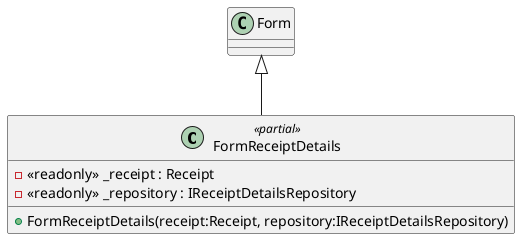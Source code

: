 @startuml
class FormReceiptDetails <<partial>> {
    - <<readonly>> _receipt : Receipt
    - <<readonly>> _repository : IReceiptDetailsRepository
    + FormReceiptDetails(receipt:Receipt, repository:IReceiptDetailsRepository)
}
Form <|-- FormReceiptDetails
@enduml
